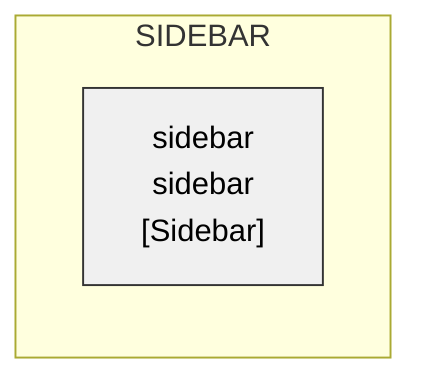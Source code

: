 flowchart LR

  subgraph SIDEBAR
    sidebar["sidebar<br>sidebar<br>[Sidebar]"]
  end

  class sidebar sidebar;
  classDef sidebar fill:#f0f0f0,stroke:#333,stroke-width:1px,color:#000;